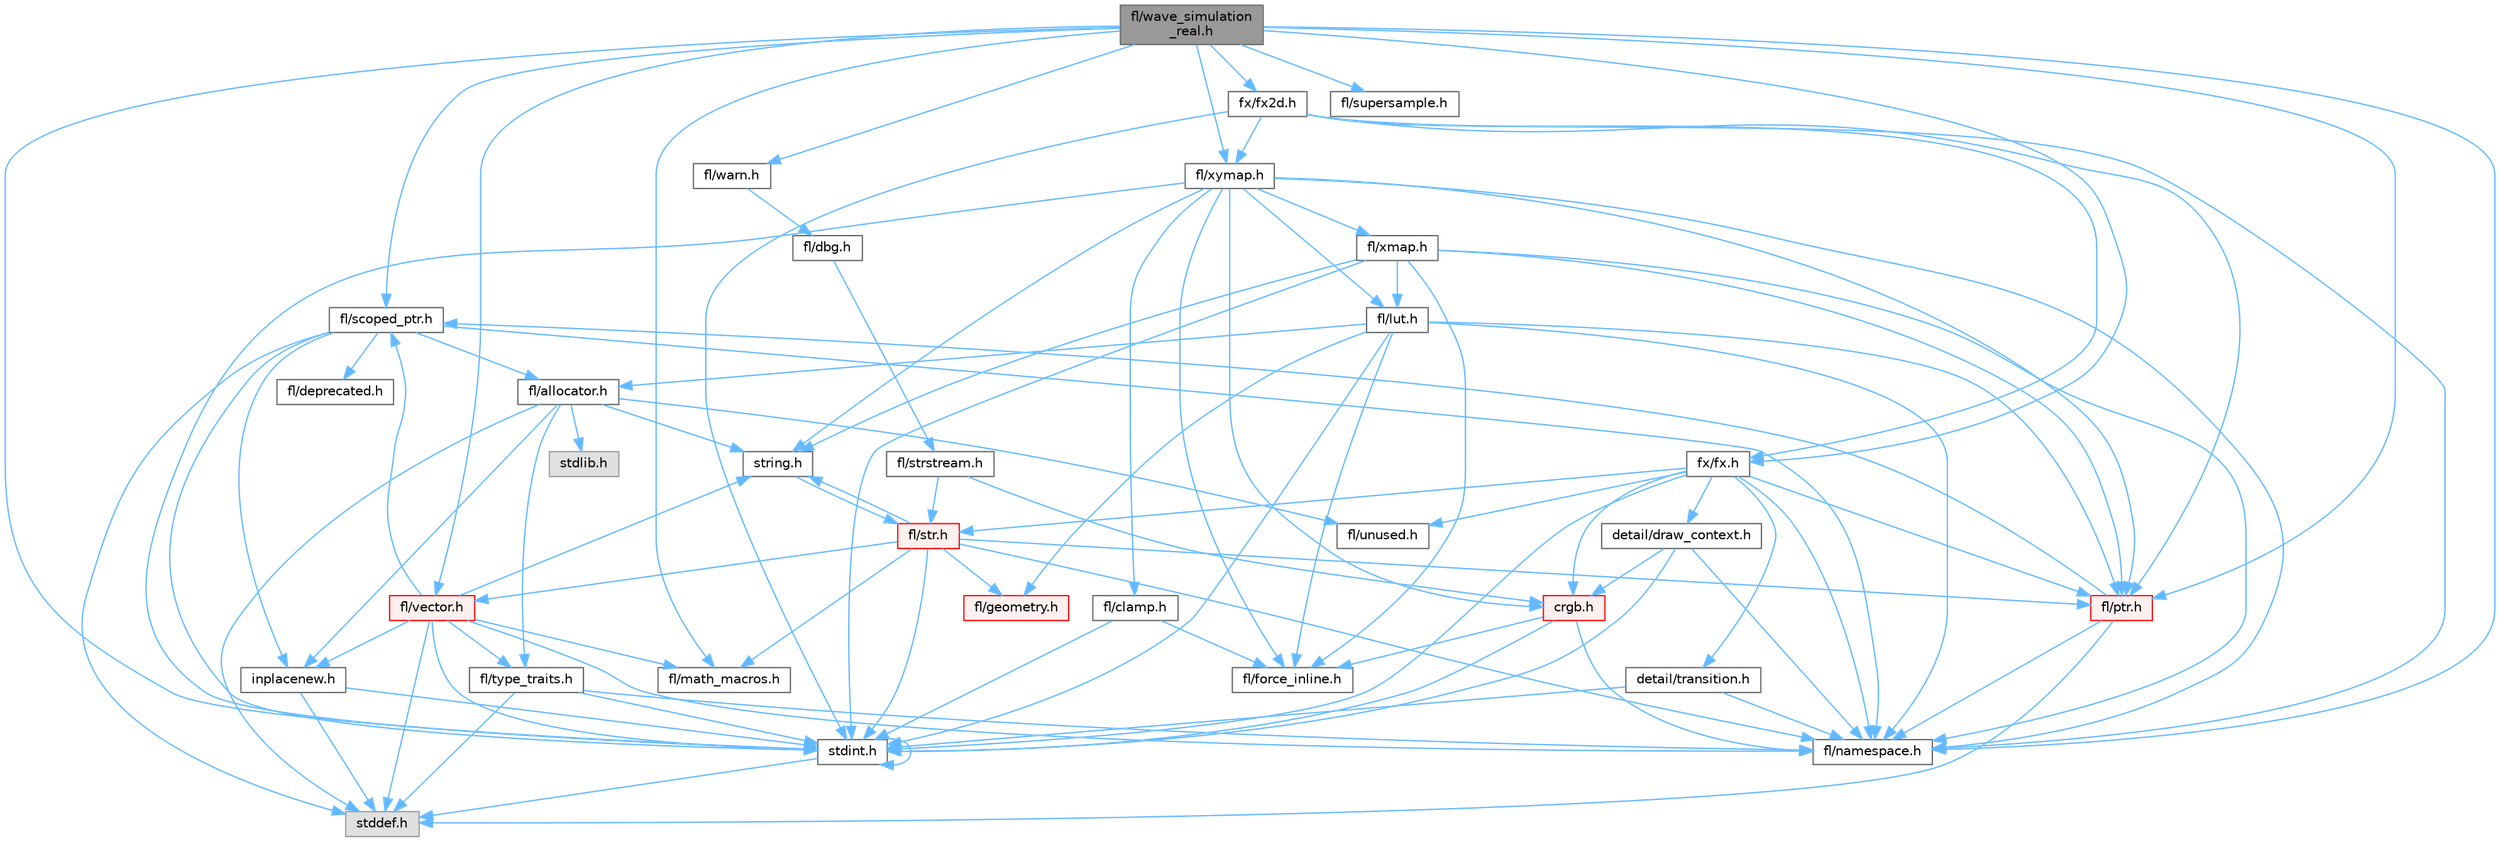 digraph "fl/wave_simulation_real.h"
{
 // INTERACTIVE_SVG=YES
 // LATEX_PDF_SIZE
  bgcolor="transparent";
  edge [fontname=Helvetica,fontsize=10,labelfontname=Helvetica,labelfontsize=10];
  node [fontname=Helvetica,fontsize=10,shape=box,height=0.2,width=0.4];
  Node1 [id="Node000001",label="fl/wave_simulation\l_real.h",height=0.2,width=0.4,color="gray40", fillcolor="grey60", style="filled", fontcolor="black",tooltip=" "];
  Node1 -> Node2 [id="edge1_Node000001_Node000002",color="steelblue1",style="solid",tooltip=" "];
  Node2 [id="Node000002",label="stdint.h",height=0.2,width=0.4,color="grey40", fillcolor="white", style="filled",URL="$df/dd8/stdint_8h.html",tooltip=" "];
  Node2 -> Node3 [id="edge2_Node000002_Node000003",color="steelblue1",style="solid",tooltip=" "];
  Node3 [id="Node000003",label="stddef.h",height=0.2,width=0.4,color="grey60", fillcolor="#E0E0E0", style="filled",tooltip=" "];
  Node2 -> Node2 [id="edge3_Node000002_Node000002",color="steelblue1",style="solid",tooltip=" "];
  Node1 -> Node4 [id="edge4_Node000001_Node000004",color="steelblue1",style="solid",tooltip=" "];
  Node4 [id="Node000004",label="fl/math_macros.h",height=0.2,width=0.4,color="grey40", fillcolor="white", style="filled",URL="$d8/db8/math__macros_8h.html",tooltip=" "];
  Node1 -> Node5 [id="edge5_Node000001_Node000005",color="steelblue1",style="solid",tooltip=" "];
  Node5 [id="Node000005",label="fl/namespace.h",height=0.2,width=0.4,color="grey40", fillcolor="white", style="filled",URL="$df/d2a/namespace_8h.html",tooltip="Implements the FastLED namespace macros."];
  Node1 -> Node6 [id="edge6_Node000001_Node000006",color="steelblue1",style="solid",tooltip=" "];
  Node6 [id="Node000006",label="fl/scoped_ptr.h",height=0.2,width=0.4,color="grey40", fillcolor="white", style="filled",URL="$d0/d44/scoped__ptr_8h.html",tooltip=" "];
  Node6 -> Node3 [id="edge7_Node000006_Node000003",color="steelblue1",style="solid",tooltip=" "];
  Node6 -> Node2 [id="edge8_Node000006_Node000002",color="steelblue1",style="solid",tooltip=" "];
  Node6 -> Node7 [id="edge9_Node000006_Node000007",color="steelblue1",style="solid",tooltip=" "];
  Node7 [id="Node000007",label="fl/allocator.h",height=0.2,width=0.4,color="grey40", fillcolor="white", style="filled",URL="$da/da9/allocator_8h.html",tooltip=" "];
  Node7 -> Node3 [id="edge10_Node000007_Node000003",color="steelblue1",style="solid",tooltip=" "];
  Node7 -> Node8 [id="edge11_Node000007_Node000008",color="steelblue1",style="solid",tooltip=" "];
  Node8 [id="Node000008",label="stdlib.h",height=0.2,width=0.4,color="grey60", fillcolor="#E0E0E0", style="filled",tooltip=" "];
  Node7 -> Node9 [id="edge12_Node000007_Node000009",color="steelblue1",style="solid",tooltip=" "];
  Node9 [id="Node000009",label="string.h",height=0.2,width=0.4,color="grey40", fillcolor="white", style="filled",URL="$da/d66/string_8h.html",tooltip=" "];
  Node9 -> Node10 [id="edge13_Node000009_Node000010",color="steelblue1",style="solid",tooltip=" "];
  Node10 [id="Node000010",label="fl/str.h",height=0.2,width=0.4,color="red", fillcolor="#FFF0F0", style="filled",URL="$d1/d93/str_8h.html",tooltip=" "];
  Node10 -> Node2 [id="edge14_Node000010_Node000002",color="steelblue1",style="solid",tooltip=" "];
  Node10 -> Node9 [id="edge15_Node000010_Node000009",color="steelblue1",style="solid",tooltip=" "];
  Node10 -> Node11 [id="edge16_Node000010_Node000011",color="steelblue1",style="solid",tooltip=" "];
  Node11 [id="Node000011",label="fl/geometry.h",height=0.2,width=0.4,color="red", fillcolor="#FFF0F0", style="filled",URL="$d4/d67/geometry_8h.html",tooltip=" "];
  Node10 -> Node4 [id="edge17_Node000010_Node000004",color="steelblue1",style="solid",tooltip=" "];
  Node10 -> Node5 [id="edge18_Node000010_Node000005",color="steelblue1",style="solid",tooltip=" "];
  Node10 -> Node16 [id="edge19_Node000010_Node000016",color="steelblue1",style="solid",tooltip=" "];
  Node16 [id="Node000016",label="fl/ptr.h",height=0.2,width=0.4,color="red", fillcolor="#FFF0F0", style="filled",URL="$dd/d98/ptr_8h.html",tooltip=" "];
  Node16 -> Node3 [id="edge20_Node000016_Node000003",color="steelblue1",style="solid",tooltip=" "];
  Node16 -> Node5 [id="edge21_Node000016_Node000005",color="steelblue1",style="solid",tooltip=" "];
  Node16 -> Node6 [id="edge22_Node000016_Node000006",color="steelblue1",style="solid",tooltip=" "];
  Node10 -> Node19 [id="edge23_Node000010_Node000019",color="steelblue1",style="solid",tooltip=" "];
  Node19 [id="Node000019",label="fl/vector.h",height=0.2,width=0.4,color="red", fillcolor="#FFF0F0", style="filled",URL="$d6/d68/vector_8h.html",tooltip=" "];
  Node19 -> Node3 [id="edge24_Node000019_Node000003",color="steelblue1",style="solid",tooltip=" "];
  Node19 -> Node2 [id="edge25_Node000019_Node000002",color="steelblue1",style="solid",tooltip=" "];
  Node19 -> Node9 [id="edge26_Node000019_Node000009",color="steelblue1",style="solid",tooltip=" "];
  Node19 -> Node4 [id="edge27_Node000019_Node000004",color="steelblue1",style="solid",tooltip=" "];
  Node19 -> Node5 [id="edge28_Node000019_Node000005",color="steelblue1",style="solid",tooltip=" "];
  Node19 -> Node6 [id="edge29_Node000019_Node000006",color="steelblue1",style="solid",tooltip=" "];
  Node19 -> Node18 [id="edge30_Node000019_Node000018",color="steelblue1",style="solid",tooltip=" "];
  Node18 [id="Node000018",label="fl/type_traits.h",height=0.2,width=0.4,color="grey40", fillcolor="white", style="filled",URL="$df/d63/type__traits_8h.html",tooltip=" "];
  Node18 -> Node3 [id="edge31_Node000018_Node000003",color="steelblue1",style="solid",tooltip=" "];
  Node18 -> Node2 [id="edge32_Node000018_Node000002",color="steelblue1",style="solid",tooltip=" "];
  Node18 -> Node5 [id="edge33_Node000018_Node000005",color="steelblue1",style="solid",tooltip=" "];
  Node19 -> Node22 [id="edge34_Node000019_Node000022",color="steelblue1",style="solid",tooltip=" "];
  Node22 [id="Node000022",label="inplacenew.h",height=0.2,width=0.4,color="grey40", fillcolor="white", style="filled",URL="$db/d36/inplacenew_8h.html",tooltip=" "];
  Node22 -> Node3 [id="edge35_Node000022_Node000003",color="steelblue1",style="solid",tooltip=" "];
  Node22 -> Node2 [id="edge36_Node000022_Node000002",color="steelblue1",style="solid",tooltip=" "];
  Node7 -> Node22 [id="edge37_Node000007_Node000022",color="steelblue1",style="solid",tooltip=" "];
  Node7 -> Node18 [id="edge38_Node000007_Node000018",color="steelblue1",style="solid",tooltip=" "];
  Node7 -> Node23 [id="edge39_Node000007_Node000023",color="steelblue1",style="solid",tooltip=" "];
  Node23 [id="Node000023",label="fl/unused.h",height=0.2,width=0.4,color="grey40", fillcolor="white", style="filled",URL="$d8/d4b/unused_8h.html",tooltip=" "];
  Node6 -> Node22 [id="edge40_Node000006_Node000022",color="steelblue1",style="solid",tooltip=" "];
  Node6 -> Node5 [id="edge41_Node000006_Node000005",color="steelblue1",style="solid",tooltip=" "];
  Node6 -> Node24 [id="edge42_Node000006_Node000024",color="steelblue1",style="solid",tooltip=" "];
  Node24 [id="Node000024",label="fl/deprecated.h",height=0.2,width=0.4,color="grey40", fillcolor="white", style="filled",URL="$d4/dce/deprecated_8h.html",tooltip=" "];
  Node1 -> Node19 [id="edge43_Node000001_Node000019",color="steelblue1",style="solid",tooltip=" "];
  Node1 -> Node25 [id="edge44_Node000001_Node000025",color="steelblue1",style="solid",tooltip=" "];
  Node25 [id="Node000025",label="fl/warn.h",height=0.2,width=0.4,color="grey40", fillcolor="white", style="filled",URL="$de/d77/warn_8h.html",tooltip=" "];
  Node25 -> Node26 [id="edge45_Node000025_Node000026",color="steelblue1",style="solid",tooltip=" "];
  Node26 [id="Node000026",label="fl/dbg.h",height=0.2,width=0.4,color="grey40", fillcolor="white", style="filled",URL="$d6/d01/dbg_8h.html",tooltip=" "];
  Node26 -> Node27 [id="edge46_Node000026_Node000027",color="steelblue1",style="solid",tooltip=" "];
  Node27 [id="Node000027",label="fl/strstream.h",height=0.2,width=0.4,color="grey40", fillcolor="white", style="filled",URL="$d8/d00/strstream_8h.html",tooltip=" "];
  Node27 -> Node28 [id="edge47_Node000027_Node000028",color="steelblue1",style="solid",tooltip=" "];
  Node28 [id="Node000028",label="crgb.h",height=0.2,width=0.4,color="red", fillcolor="#FFF0F0", style="filled",URL="$db/dd1/crgb_8h.html",tooltip="Defines the red, green, and blue (RGB) pixel struct."];
  Node28 -> Node2 [id="edge48_Node000028_Node000002",color="steelblue1",style="solid",tooltip=" "];
  Node28 -> Node5 [id="edge49_Node000028_Node000005",color="steelblue1",style="solid",tooltip=" "];
  Node28 -> Node14 [id="edge50_Node000028_Node000014",color="steelblue1",style="solid",tooltip=" "];
  Node14 [id="Node000014",label="fl/force_inline.h",height=0.2,width=0.4,color="grey40", fillcolor="white", style="filled",URL="$d4/d64/force__inline_8h.html",tooltip=" "];
  Node27 -> Node10 [id="edge51_Node000027_Node000010",color="steelblue1",style="solid",tooltip=" "];
  Node1 -> Node16 [id="edge52_Node000001_Node000016",color="steelblue1",style="solid",tooltip=" "];
  Node1 -> Node32 [id="edge53_Node000001_Node000032",color="steelblue1",style="solid",tooltip=" "];
  Node32 [id="Node000032",label="fl/supersample.h",height=0.2,width=0.4,color="grey40", fillcolor="white", style="filled",URL="$d2/dce/supersample_8h.html",tooltip=" "];
  Node1 -> Node33 [id="edge54_Node000001_Node000033",color="steelblue1",style="solid",tooltip=" "];
  Node33 [id="Node000033",label="fl/xymap.h",height=0.2,width=0.4,color="grey40", fillcolor="white", style="filled",URL="$da/d61/xymap_8h.html",tooltip=" "];
  Node33 -> Node2 [id="edge55_Node000033_Node000002",color="steelblue1",style="solid",tooltip=" "];
  Node33 -> Node9 [id="edge56_Node000033_Node000009",color="steelblue1",style="solid",tooltip=" "];
  Node33 -> Node28 [id="edge57_Node000033_Node000028",color="steelblue1",style="solid",tooltip=" "];
  Node33 -> Node13 [id="edge58_Node000033_Node000013",color="steelblue1",style="solid",tooltip=" "];
  Node13 [id="Node000013",label="fl/clamp.h",height=0.2,width=0.4,color="grey40", fillcolor="white", style="filled",URL="$d6/dd3/clamp_8h.html",tooltip=" "];
  Node13 -> Node2 [id="edge59_Node000013_Node000002",color="steelblue1",style="solid",tooltip=" "];
  Node13 -> Node14 [id="edge60_Node000013_Node000014",color="steelblue1",style="solid",tooltip=" "];
  Node33 -> Node14 [id="edge61_Node000033_Node000014",color="steelblue1",style="solid",tooltip=" "];
  Node33 -> Node34 [id="edge62_Node000033_Node000034",color="steelblue1",style="solid",tooltip=" "];
  Node34 [id="Node000034",label="fl/lut.h",height=0.2,width=0.4,color="grey40", fillcolor="white", style="filled",URL="$db/d54/lut_8h.html",tooltip=" "];
  Node34 -> Node7 [id="edge63_Node000034_Node000007",color="steelblue1",style="solid",tooltip=" "];
  Node34 -> Node14 [id="edge64_Node000034_Node000014",color="steelblue1",style="solid",tooltip=" "];
  Node34 -> Node16 [id="edge65_Node000034_Node000016",color="steelblue1",style="solid",tooltip=" "];
  Node34 -> Node2 [id="edge66_Node000034_Node000002",color="steelblue1",style="solid",tooltip=" "];
  Node34 -> Node11 [id="edge67_Node000034_Node000011",color="steelblue1",style="solid",tooltip=" "];
  Node34 -> Node5 [id="edge68_Node000034_Node000005",color="steelblue1",style="solid",tooltip=" "];
  Node33 -> Node5 [id="edge69_Node000033_Node000005",color="steelblue1",style="solid",tooltip=" "];
  Node33 -> Node16 [id="edge70_Node000033_Node000016",color="steelblue1",style="solid",tooltip=" "];
  Node33 -> Node35 [id="edge71_Node000033_Node000035",color="steelblue1",style="solid",tooltip=" "];
  Node35 [id="Node000035",label="fl/xmap.h",height=0.2,width=0.4,color="grey40", fillcolor="white", style="filled",URL="$dd/dcc/xmap_8h.html",tooltip=" "];
  Node35 -> Node2 [id="edge72_Node000035_Node000002",color="steelblue1",style="solid",tooltip=" "];
  Node35 -> Node9 [id="edge73_Node000035_Node000009",color="steelblue1",style="solid",tooltip=" "];
  Node35 -> Node14 [id="edge74_Node000035_Node000014",color="steelblue1",style="solid",tooltip=" "];
  Node35 -> Node34 [id="edge75_Node000035_Node000034",color="steelblue1",style="solid",tooltip=" "];
  Node35 -> Node16 [id="edge76_Node000035_Node000016",color="steelblue1",style="solid",tooltip=" "];
  Node35 -> Node5 [id="edge77_Node000035_Node000005",color="steelblue1",style="solid",tooltip=" "];
  Node1 -> Node36 [id="edge78_Node000001_Node000036",color="steelblue1",style="solid",tooltip=" "];
  Node36 [id="Node000036",label="fx/fx.h",height=0.2,width=0.4,color="grey40", fillcolor="white", style="filled",URL="$df/d44/src_2fx_2fx_8h.html",tooltip=" "];
  Node36 -> Node2 [id="edge79_Node000036_Node000002",color="steelblue1",style="solid",tooltip=" "];
  Node36 -> Node28 [id="edge80_Node000036_Node000028",color="steelblue1",style="solid",tooltip=" "];
  Node36 -> Node37 [id="edge81_Node000036_Node000037",color="steelblue1",style="solid",tooltip=" "];
  Node37 [id="Node000037",label="detail/draw_context.h",height=0.2,width=0.4,color="grey40", fillcolor="white", style="filled",URL="$db/ded/draw__context_8h.html",tooltip=" "];
  Node37 -> Node28 [id="edge82_Node000037_Node000028",color="steelblue1",style="solid",tooltip=" "];
  Node37 -> Node5 [id="edge83_Node000037_Node000005",color="steelblue1",style="solid",tooltip=" "];
  Node37 -> Node2 [id="edge84_Node000037_Node000002",color="steelblue1",style="solid",tooltip=" "];
  Node36 -> Node38 [id="edge85_Node000036_Node000038",color="steelblue1",style="solid",tooltip=" "];
  Node38 [id="Node000038",label="detail/transition.h",height=0.2,width=0.4,color="grey40", fillcolor="white", style="filled",URL="$d7/df7/transition_8h.html",tooltip=" "];
  Node38 -> Node5 [id="edge86_Node000038_Node000005",color="steelblue1",style="solid",tooltip=" "];
  Node38 -> Node2 [id="edge87_Node000038_Node000002",color="steelblue1",style="solid",tooltip=" "];
  Node36 -> Node5 [id="edge88_Node000036_Node000005",color="steelblue1",style="solid",tooltip=" "];
  Node36 -> Node16 [id="edge89_Node000036_Node000016",color="steelblue1",style="solid",tooltip=" "];
  Node36 -> Node10 [id="edge90_Node000036_Node000010",color="steelblue1",style="solid",tooltip=" "];
  Node36 -> Node23 [id="edge91_Node000036_Node000023",color="steelblue1",style="solid",tooltip=" "];
  Node1 -> Node39 [id="edge92_Node000001_Node000039",color="steelblue1",style="solid",tooltip=" "];
  Node39 [id="Node000039",label="fx/fx2d.h",height=0.2,width=0.4,color="grey40", fillcolor="white", style="filled",URL="$d9/d43/fx2d_8h.html",tooltip=" "];
  Node39 -> Node2 [id="edge93_Node000039_Node000002",color="steelblue1",style="solid",tooltip=" "];
  Node39 -> Node5 [id="edge94_Node000039_Node000005",color="steelblue1",style="solid",tooltip=" "];
  Node39 -> Node16 [id="edge95_Node000039_Node000016",color="steelblue1",style="solid",tooltip=" "];
  Node39 -> Node33 [id="edge96_Node000039_Node000033",color="steelblue1",style="solid",tooltip=" "];
  Node39 -> Node36 [id="edge97_Node000039_Node000036",color="steelblue1",style="solid",tooltip=" "];
}

